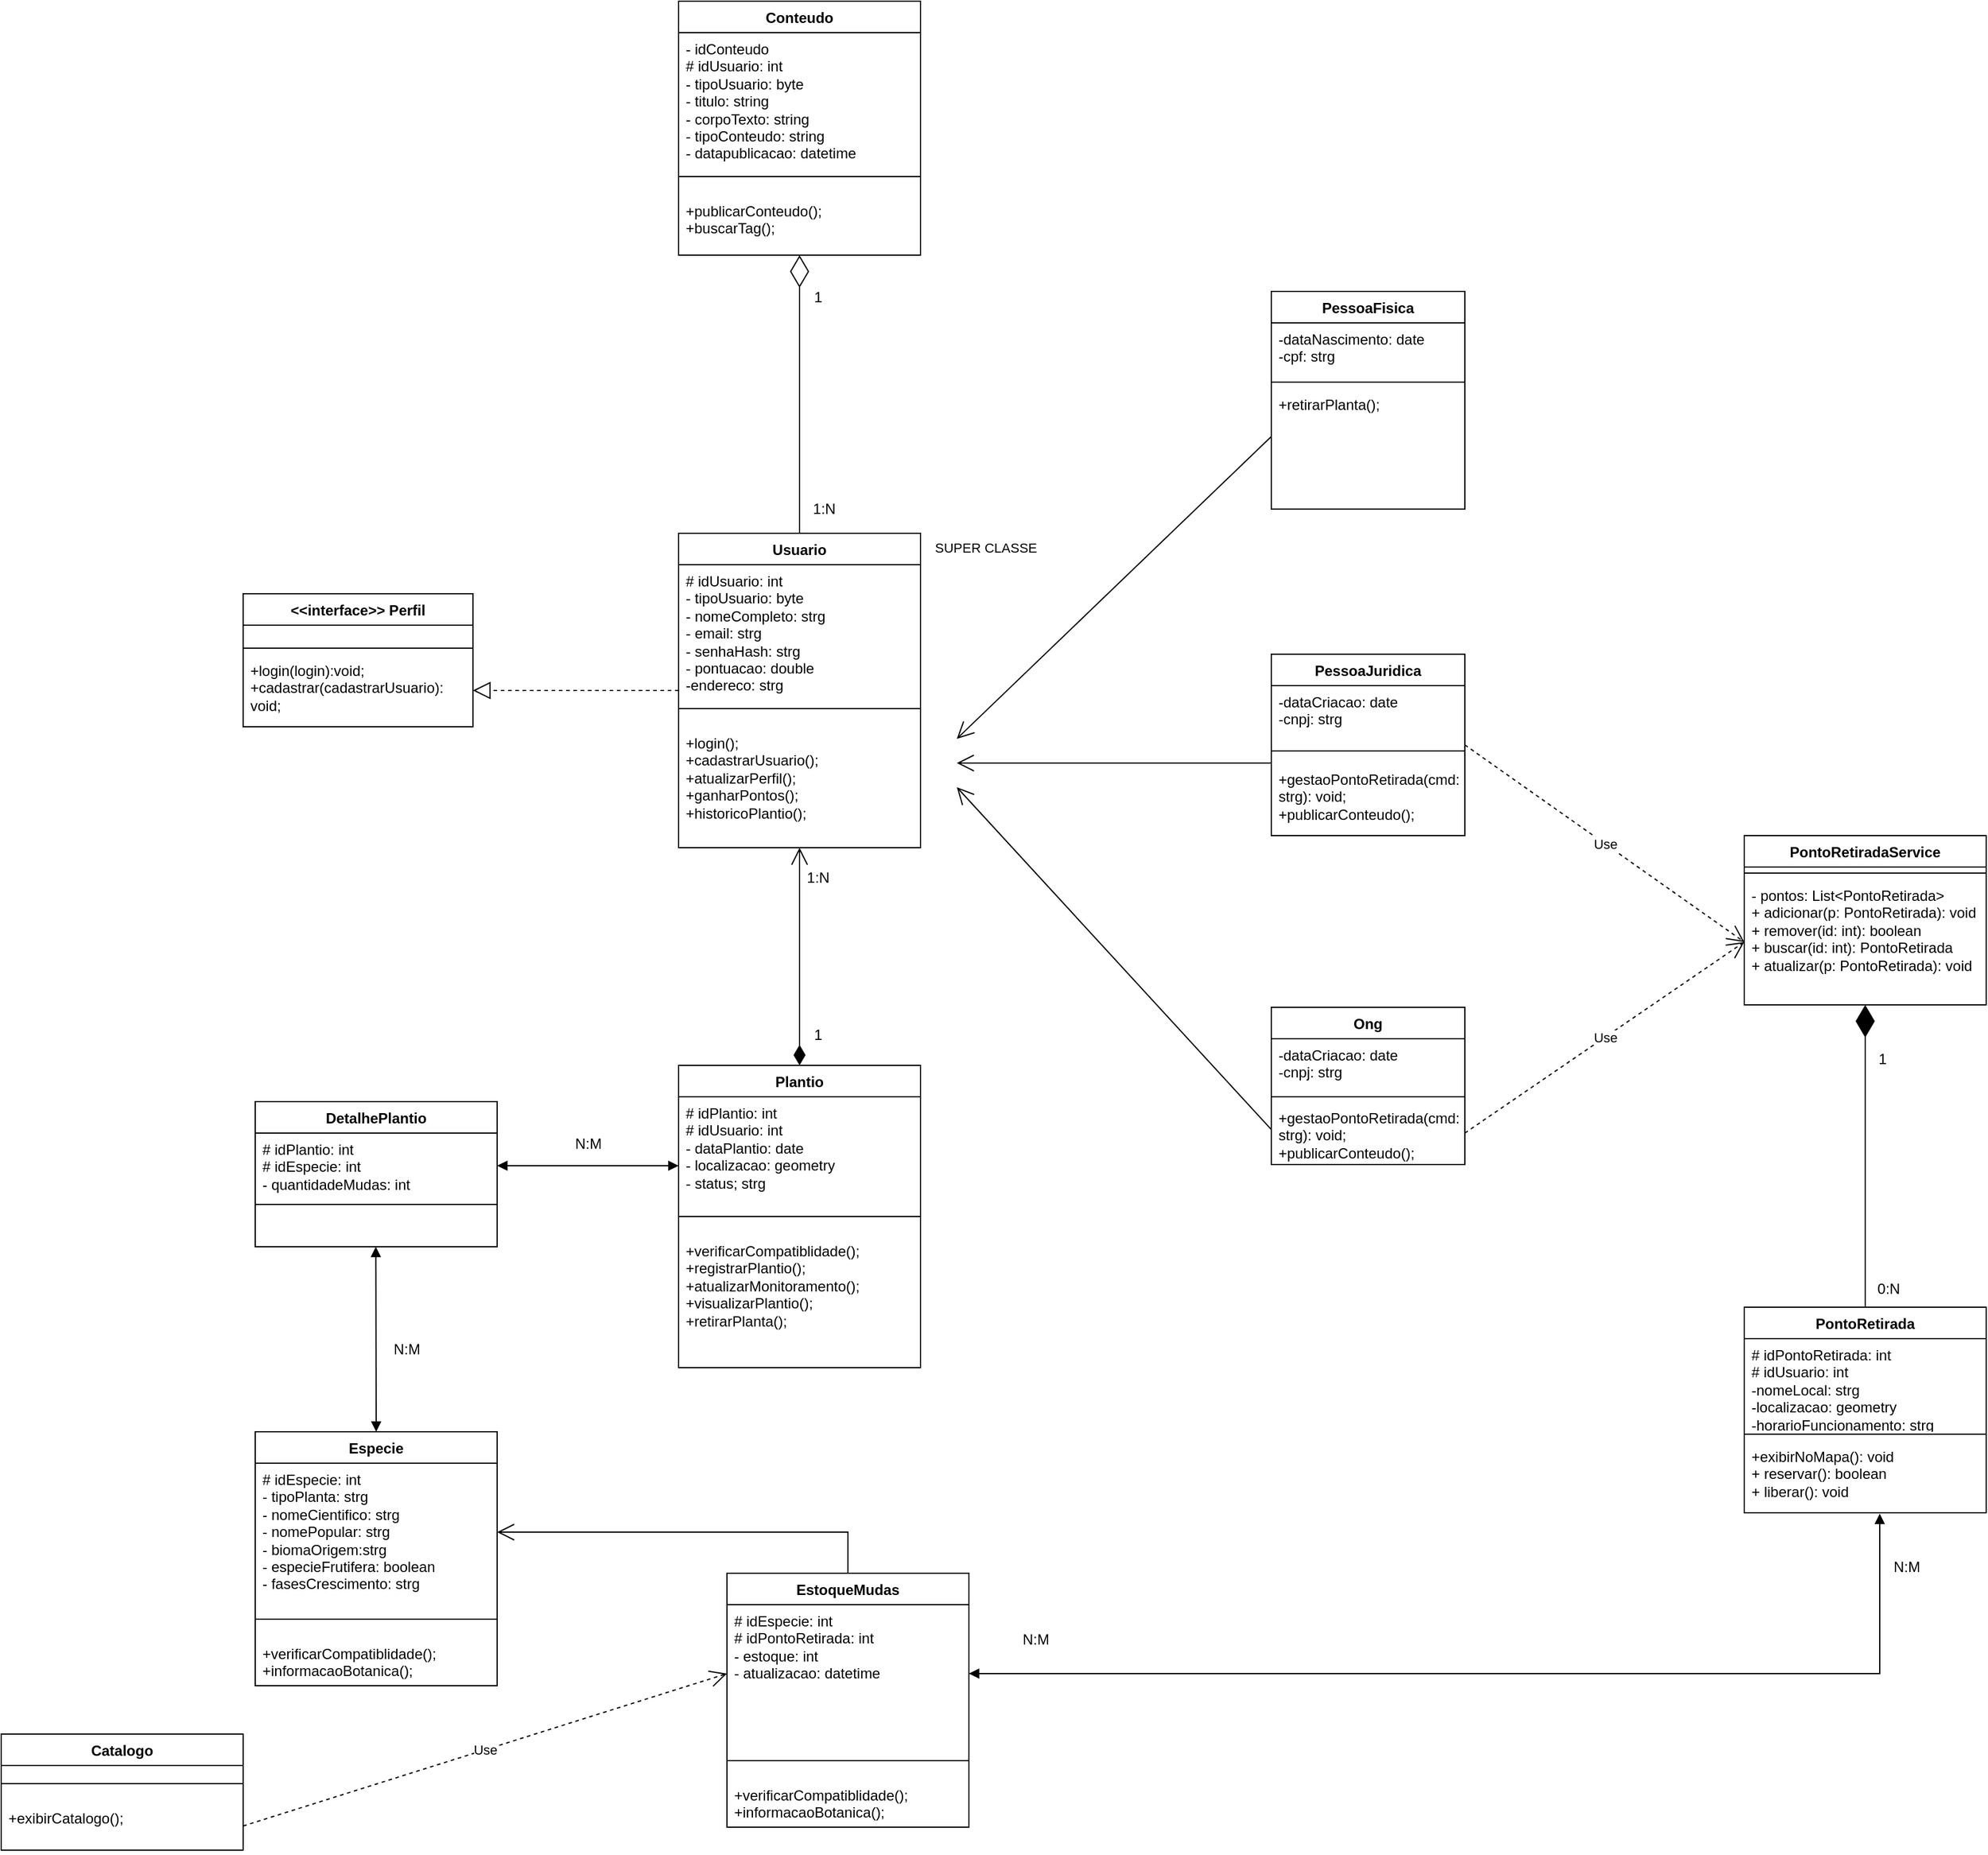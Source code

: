 <mxfile version="28.1.2" pages="2">
  <diagram name="Página-1" id="ztUnENNevrX9pSrohpT3">
    <mxGraphModel dx="4523" dy="3285" grid="1" gridSize="10" guides="1" tooltips="1" connect="1" arrows="1" fold="1" page="1" pageScale="1" pageWidth="827" pageHeight="1169" math="0" shadow="0" adaptiveColors="auto">
      <root>
        <mxCell id="0" />
        <mxCell id="1" parent="0" />
        <mxCell id="NeJj3FIsD3pPFGkIkVii-1" value="Usuario" style="swimlane;fontStyle=1;align=center;verticalAlign=top;childLayout=stackLayout;horizontal=1;startSize=26;horizontalStack=0;resizeParent=1;resizeParentMax=0;resizeLast=0;collapsible=1;marginBottom=0;whiteSpace=wrap;html=1;" vertex="1" parent="1">
          <mxGeometry x="160" y="80" width="200" height="260" as="geometry" />
        </mxCell>
        <mxCell id="NeJj3FIsD3pPFGkIkVii-2" value="# idUsuario: int&lt;div&gt;- tipoUsuario: byte&lt;/div&gt;&lt;div&gt;- nomeCompleto: strg&lt;div&gt;- email: strg&lt;/div&gt;&lt;div&gt;- senhaHash: strg&lt;/div&gt;&lt;div&gt;- pontuacao: double&lt;/div&gt;&lt;div&gt;-endereco: strg&lt;br&gt;&lt;div&gt;&lt;br&gt;&lt;/div&gt;&lt;/div&gt;&lt;/div&gt;" style="text;strokeColor=none;fillColor=none;align=left;verticalAlign=top;spacingLeft=4;spacingRight=4;overflow=hidden;rotatable=0;points=[[0,0.5],[1,0.5]];portConstraint=eastwest;whiteSpace=wrap;html=1;" vertex="1" parent="NeJj3FIsD3pPFGkIkVii-1">
          <mxGeometry y="26" width="200" height="104" as="geometry" />
        </mxCell>
        <mxCell id="NeJj3FIsD3pPFGkIkVii-3" value="" style="line;strokeWidth=1;fillColor=none;align=left;verticalAlign=middle;spacingTop=-1;spacingLeft=3;spacingRight=3;rotatable=0;labelPosition=right;points=[];portConstraint=eastwest;strokeColor=inherit;" vertex="1" parent="NeJj3FIsD3pPFGkIkVii-1">
          <mxGeometry y="130" width="200" height="30" as="geometry" />
        </mxCell>
        <mxCell id="NeJj3FIsD3pPFGkIkVii-4" value="&lt;div&gt;+login();&lt;/div&gt;+cadastrarUsuario();&lt;div&gt;+atualizarPerfil();&lt;/div&gt;&lt;div&gt;+ganharPontos();&lt;/div&gt;&lt;div&gt;+historicoPlantio();&lt;/div&gt;&lt;div&gt;&lt;br&gt;&lt;/div&gt;" style="text;strokeColor=none;fillColor=none;align=left;verticalAlign=top;spacingLeft=4;spacingRight=4;overflow=hidden;rotatable=0;points=[[0,0.5],[1,0.5]];portConstraint=eastwest;whiteSpace=wrap;html=1;" vertex="1" parent="NeJj3FIsD3pPFGkIkVii-1">
          <mxGeometry y="160" width="200" height="100" as="geometry" />
        </mxCell>
        <mxCell id="NeJj3FIsD3pPFGkIkVii-5" value="PessoaFisica" style="swimlane;fontStyle=1;align=center;verticalAlign=top;childLayout=stackLayout;horizontal=1;startSize=26;horizontalStack=0;resizeParent=1;resizeParentMax=0;resizeLast=0;collapsible=1;marginBottom=0;whiteSpace=wrap;html=1;" vertex="1" parent="1">
          <mxGeometry x="650" y="-120" width="160" height="180" as="geometry" />
        </mxCell>
        <mxCell id="NeJj3FIsD3pPFGkIkVii-6" value="-dataNascimento: date&lt;div&gt;-cpf: strg&lt;/div&gt;&lt;div&gt;&lt;br&gt;&lt;/div&gt;" style="text;strokeColor=none;fillColor=none;align=left;verticalAlign=top;spacingLeft=4;spacingRight=4;overflow=hidden;rotatable=0;points=[[0,0.5],[1,0.5]];portConstraint=eastwest;whiteSpace=wrap;html=1;" vertex="1" parent="NeJj3FIsD3pPFGkIkVii-5">
          <mxGeometry y="26" width="160" height="44" as="geometry" />
        </mxCell>
        <mxCell id="NeJj3FIsD3pPFGkIkVii-7" value="" style="line;strokeWidth=1;fillColor=none;align=left;verticalAlign=middle;spacingTop=-1;spacingLeft=3;spacingRight=3;rotatable=0;labelPosition=right;points=[];portConstraint=eastwest;strokeColor=inherit;" vertex="1" parent="NeJj3FIsD3pPFGkIkVii-5">
          <mxGeometry y="70" width="160" height="10" as="geometry" />
        </mxCell>
        <mxCell id="NeJj3FIsD3pPFGkIkVii-87" value="&lt;div&gt;+retirarPlanta();&lt;/div&gt;" style="text;strokeColor=none;fillColor=none;align=left;verticalAlign=top;spacingLeft=4;spacingRight=4;overflow=hidden;rotatable=0;points=[[0,0.5],[1,0.5]];portConstraint=eastwest;whiteSpace=wrap;html=1;" vertex="1" parent="NeJj3FIsD3pPFGkIkVii-5">
          <mxGeometry y="80" width="160" height="100" as="geometry" />
        </mxCell>
        <mxCell id="NeJj3FIsD3pPFGkIkVii-9" value="PessoaJuridica" style="swimlane;fontStyle=1;align=center;verticalAlign=top;childLayout=stackLayout;horizontal=1;startSize=26;horizontalStack=0;resizeParent=1;resizeParentMax=0;resizeLast=0;collapsible=1;marginBottom=0;whiteSpace=wrap;html=1;" vertex="1" parent="1">
          <mxGeometry x="650" y="180" width="160" height="150" as="geometry" />
        </mxCell>
        <mxCell id="NeJj3FIsD3pPFGkIkVii-10" value="-dataCriacao: date&lt;div&gt;-cnpj: strg&lt;/div&gt;&lt;div&gt;&lt;br&gt;&lt;/div&gt;" style="text;strokeColor=none;fillColor=none;align=left;verticalAlign=top;spacingLeft=4;spacingRight=4;overflow=hidden;rotatable=0;points=[[0,0.5],[1,0.5]];portConstraint=eastwest;whiteSpace=wrap;html=1;" vertex="1" parent="NeJj3FIsD3pPFGkIkVii-9">
          <mxGeometry y="26" width="160" height="44" as="geometry" />
        </mxCell>
        <mxCell id="NeJj3FIsD3pPFGkIkVii-11" value="" style="line;strokeWidth=1;fillColor=none;align=left;verticalAlign=middle;spacingTop=-1;spacingLeft=3;spacingRight=3;rotatable=0;labelPosition=right;points=[];portConstraint=eastwest;strokeColor=inherit;" vertex="1" parent="NeJj3FIsD3pPFGkIkVii-9">
          <mxGeometry y="70" width="160" height="20" as="geometry" />
        </mxCell>
        <mxCell id="NeJj3FIsD3pPFGkIkVii-89" value="&lt;div&gt;+gestaoPontoRetirada(cmd: strg): void;&lt;/div&gt;&lt;div&gt;+publicarConteudo();&lt;/div&gt;&lt;div&gt;&lt;br&gt;&lt;/div&gt;" style="text;strokeColor=none;fillColor=none;align=left;verticalAlign=top;spacingLeft=4;spacingRight=4;overflow=hidden;rotatable=0;points=[[0,0.5],[1,0.5]];portConstraint=eastwest;whiteSpace=wrap;html=1;" vertex="1" parent="NeJj3FIsD3pPFGkIkVii-9">
          <mxGeometry y="90" width="160" height="60" as="geometry" />
        </mxCell>
        <mxCell id="NeJj3FIsD3pPFGkIkVii-13" value="Ong" style="swimlane;fontStyle=1;align=center;verticalAlign=top;childLayout=stackLayout;horizontal=1;startSize=26;horizontalStack=0;resizeParent=1;resizeParentMax=0;resizeLast=0;collapsible=1;marginBottom=0;whiteSpace=wrap;html=1;" vertex="1" parent="1">
          <mxGeometry x="650" y="472" width="160" height="130" as="geometry" />
        </mxCell>
        <mxCell id="NeJj3FIsD3pPFGkIkVii-14" value="-dataCriacao: date&lt;div&gt;-cnpj: strg&lt;/div&gt;&lt;div&gt;&lt;br&gt;&lt;/div&gt;" style="text;strokeColor=none;fillColor=none;align=left;verticalAlign=top;spacingLeft=4;spacingRight=4;overflow=hidden;rotatable=0;points=[[0,0.5],[1,0.5]];portConstraint=eastwest;whiteSpace=wrap;html=1;" vertex="1" parent="NeJj3FIsD3pPFGkIkVii-13">
          <mxGeometry y="26" width="160" height="44" as="geometry" />
        </mxCell>
        <mxCell id="NeJj3FIsD3pPFGkIkVii-15" value="" style="line;strokeWidth=1;fillColor=none;align=left;verticalAlign=middle;spacingTop=-1;spacingLeft=3;spacingRight=3;rotatable=0;labelPosition=right;points=[];portConstraint=eastwest;strokeColor=inherit;" vertex="1" parent="NeJj3FIsD3pPFGkIkVii-13">
          <mxGeometry y="70" width="160" height="8" as="geometry" />
        </mxCell>
        <mxCell id="Zc8QyrdB5PibOtYCHmZc-5" value="+gestaoPontoRetirada(cmd: strg): void;&lt;div&gt;+publicarConteudo();&lt;/div&gt;" style="text;strokeColor=none;fillColor=none;align=left;verticalAlign=top;spacingLeft=4;spacingRight=4;overflow=hidden;rotatable=0;points=[[0,0.5],[1,0.5]];portConstraint=eastwest;whiteSpace=wrap;html=1;" vertex="1" parent="NeJj3FIsD3pPFGkIkVii-13">
          <mxGeometry y="78" width="160" height="52" as="geometry" />
        </mxCell>
        <mxCell id="NeJj3FIsD3pPFGkIkVii-31" value="SUPER CLASSE" style="edgeLabel;resizable=0;html=1;align=left;verticalAlign=bottom;rotation=0;" connectable="0" vertex="1" parent="1">
          <mxGeometry x="370" y="100" as="geometry" />
        </mxCell>
        <mxCell id="NeJj3FIsD3pPFGkIkVii-36" value="Especie" style="swimlane;fontStyle=1;align=center;verticalAlign=top;childLayout=stackLayout;horizontal=1;startSize=26;horizontalStack=0;resizeParent=1;resizeParentMax=0;resizeLast=0;collapsible=1;marginBottom=0;whiteSpace=wrap;html=1;" vertex="1" parent="1">
          <mxGeometry x="-190" y="823" width="200" height="210" as="geometry" />
        </mxCell>
        <mxCell id="NeJj3FIsD3pPFGkIkVii-37" value="&lt;div&gt;&lt;div&gt;&lt;div&gt;# idEspecie: int&lt;/div&gt;&lt;/div&gt;&lt;/div&gt;&lt;div&gt;- tipoPlanta: strg&lt;/div&gt;&lt;div&gt;- nomeCientifico: strg&lt;/div&gt;&lt;div&gt;- nomePopular: strg&lt;/div&gt;&lt;div&gt;- biomaOrigem:strg&lt;/div&gt;&lt;div&gt;- especieFrutifera: boolean&lt;/div&gt;&lt;div&gt;- fasesCrescimento: strg&lt;/div&gt;&lt;div&gt;&lt;br&gt;&lt;/div&gt;&lt;div&gt;&lt;br&gt;&lt;/div&gt;" style="text;strokeColor=none;fillColor=none;align=left;verticalAlign=top;spacingLeft=4;spacingRight=4;overflow=hidden;rotatable=0;points=[[0,0.5],[1,0.5]];portConstraint=eastwest;whiteSpace=wrap;html=1;" vertex="1" parent="NeJj3FIsD3pPFGkIkVii-36">
          <mxGeometry y="26" width="200" height="114" as="geometry" />
        </mxCell>
        <mxCell id="NeJj3FIsD3pPFGkIkVii-38" value="" style="line;strokeWidth=1;fillColor=none;align=left;verticalAlign=middle;spacingTop=-1;spacingLeft=3;spacingRight=3;rotatable=0;labelPosition=right;points=[];portConstraint=eastwest;strokeColor=inherit;" vertex="1" parent="NeJj3FIsD3pPFGkIkVii-36">
          <mxGeometry y="140" width="200" height="30" as="geometry" />
        </mxCell>
        <mxCell id="NeJj3FIsD3pPFGkIkVii-39" value="+verificarCompatiblidade();&lt;div&gt;+informacaoBotanica();&lt;/div&gt;" style="text;strokeColor=none;fillColor=none;align=left;verticalAlign=top;spacingLeft=4;spacingRight=4;overflow=hidden;rotatable=0;points=[[0,0.5],[1,0.5]];portConstraint=eastwest;whiteSpace=wrap;html=1;" vertex="1" parent="NeJj3FIsD3pPFGkIkVii-36">
          <mxGeometry y="170" width="200" height="40" as="geometry" />
        </mxCell>
        <mxCell id="NeJj3FIsD3pPFGkIkVii-41" value="Plantio" style="swimlane;fontStyle=1;align=center;verticalAlign=top;childLayout=stackLayout;horizontal=1;startSize=26;horizontalStack=0;resizeParent=1;resizeParentMax=0;resizeLast=0;collapsible=1;marginBottom=0;whiteSpace=wrap;html=1;" vertex="1" parent="1">
          <mxGeometry x="160" y="520" width="200" height="250" as="geometry" />
        </mxCell>
        <mxCell id="NeJj3FIsD3pPFGkIkVii-42" value="&lt;div&gt;&lt;div&gt;# idPlantio: int&lt;/div&gt;&lt;div&gt;# idUsuario: int&lt;/div&gt;&lt;div&gt;- dataPlantio: date&lt;/div&gt;&lt;div&gt;- localizacao: geometry&lt;/div&gt;&lt;div&gt;- status; strg&lt;/div&gt;&lt;/div&gt;&lt;div&gt;&lt;br&gt;&lt;/div&gt;&lt;div&gt;&lt;br&gt;&lt;/div&gt;&lt;div&gt;&lt;br&gt;&lt;/div&gt;" style="text;strokeColor=none;fillColor=none;align=left;verticalAlign=top;spacingLeft=4;spacingRight=4;overflow=hidden;rotatable=0;points=[[0,0.5],[1,0.5]];portConstraint=eastwest;whiteSpace=wrap;html=1;" vertex="1" parent="NeJj3FIsD3pPFGkIkVii-41">
          <mxGeometry y="26" width="200" height="84" as="geometry" />
        </mxCell>
        <mxCell id="NeJj3FIsD3pPFGkIkVii-43" value="" style="line;strokeWidth=1;fillColor=none;align=left;verticalAlign=middle;spacingTop=-1;spacingLeft=3;spacingRight=3;rotatable=0;labelPosition=right;points=[];portConstraint=eastwest;strokeColor=inherit;" vertex="1" parent="NeJj3FIsD3pPFGkIkVii-41">
          <mxGeometry y="110" width="200" height="30" as="geometry" />
        </mxCell>
        <mxCell id="NeJj3FIsD3pPFGkIkVii-44" value="+verificarCompatiblidade();&lt;div&gt;+registrarPlantio();&lt;/div&gt;&lt;div&gt;+atualizarMonitoramento();&lt;/div&gt;&lt;div&gt;+visualizarPlantio();&lt;/div&gt;&lt;div&gt;+retirarPlanta();&lt;/div&gt;&lt;div&gt;&lt;br&gt;&lt;/div&gt;" style="text;strokeColor=none;fillColor=none;align=left;verticalAlign=top;spacingLeft=4;spacingRight=4;overflow=hidden;rotatable=0;points=[[0,0.5],[1,0.5]];portConstraint=eastwest;whiteSpace=wrap;html=1;" vertex="1" parent="NeJj3FIsD3pPFGkIkVii-41">
          <mxGeometry y="140" width="200" height="110" as="geometry" />
        </mxCell>
        <mxCell id="NeJj3FIsD3pPFGkIkVii-58" value="" style="endArrow=open;html=1;endSize=12;startArrow=diamondThin;startSize=14;startFill=1;edgeStyle=orthogonalEdgeStyle;align=left;verticalAlign=bottom;rounded=0;exitX=0.5;exitY=0;exitDx=0;exitDy=0;entryX=0.5;entryY=1;entryDx=0;entryDy=0;entryPerimeter=0;" edge="1" parent="1" source="NeJj3FIsD3pPFGkIkVii-41" target="NeJj3FIsD3pPFGkIkVii-4">
          <mxGeometry x="-1" y="3" relative="1" as="geometry">
            <mxPoint x="250" y="440" as="sourcePoint" />
            <mxPoint x="410" y="440" as="targetPoint" />
          </mxGeometry>
        </mxCell>
        <mxCell id="NeJj3FIsD3pPFGkIkVii-59" value="1" style="text;html=1;align=center;verticalAlign=middle;resizable=0;points=[];autosize=1;strokeColor=none;fillColor=none;" vertex="1" parent="1">
          <mxGeometry x="260" y="480" width="30" height="30" as="geometry" />
        </mxCell>
        <mxCell id="NeJj3FIsD3pPFGkIkVii-60" value="1:N" style="text;html=1;align=center;verticalAlign=middle;resizable=0;points=[];autosize=1;strokeColor=none;fillColor=none;" vertex="1" parent="1">
          <mxGeometry x="255" y="350" width="40" height="30" as="geometry" />
        </mxCell>
        <mxCell id="NeJj3FIsD3pPFGkIkVii-61" value="DetalhePlantio" style="swimlane;fontStyle=1;align=center;verticalAlign=top;childLayout=stackLayout;horizontal=1;startSize=26;horizontalStack=0;resizeParent=1;resizeParentMax=0;resizeLast=0;collapsible=1;marginBottom=0;whiteSpace=wrap;html=1;" vertex="1" parent="1">
          <mxGeometry x="-190" y="550" width="200" height="120" as="geometry" />
        </mxCell>
        <mxCell id="NeJj3FIsD3pPFGkIkVii-62" value="&lt;div&gt;&lt;span style=&quot;background-color: transparent; color: light-dark(rgb(0, 0, 0), rgb(255, 255, 255));&quot;&gt;# idPlantio: int&lt;/span&gt;&lt;/div&gt;&lt;div&gt;&lt;div&gt;# idEspecie: int&lt;/div&gt;&lt;/div&gt;&lt;div&gt;- quantidadeMudas: int&lt;/div&gt;" style="text;strokeColor=none;fillColor=none;align=left;verticalAlign=top;spacingLeft=4;spacingRight=4;overflow=hidden;rotatable=0;points=[[0,0.5],[1,0.5]];portConstraint=eastwest;whiteSpace=wrap;html=1;" vertex="1" parent="NeJj3FIsD3pPFGkIkVii-61">
          <mxGeometry y="26" width="200" height="54" as="geometry" />
        </mxCell>
        <mxCell id="NeJj3FIsD3pPFGkIkVii-63" value="" style="line;strokeWidth=1;fillColor=none;align=left;verticalAlign=middle;spacingTop=-1;spacingLeft=3;spacingRight=3;rotatable=0;labelPosition=right;points=[];portConstraint=eastwest;strokeColor=inherit;" vertex="1" parent="NeJj3FIsD3pPFGkIkVii-61">
          <mxGeometry y="80" width="200" height="10" as="geometry" />
        </mxCell>
        <mxCell id="NeJj3FIsD3pPFGkIkVii-64" value="&lt;div&gt;&lt;br&gt;&lt;/div&gt;&lt;div&gt;&lt;br&gt;&lt;/div&gt;" style="text;strokeColor=none;fillColor=none;align=left;verticalAlign=top;spacingLeft=4;spacingRight=4;overflow=hidden;rotatable=0;points=[[0,0.5],[1,0.5]];portConstraint=eastwest;whiteSpace=wrap;html=1;" vertex="1" parent="NeJj3FIsD3pPFGkIkVii-61">
          <mxGeometry y="90" width="200" height="30" as="geometry" />
        </mxCell>
        <mxCell id="NeJj3FIsD3pPFGkIkVii-65" value="" style="endArrow=block;startArrow=block;endFill=1;startFill=1;html=1;rounded=0;exitX=1;exitY=0.5;exitDx=0;exitDy=0;entryX=0;entryY=0.5;entryDx=0;entryDy=0;" edge="1" parent="1" source="NeJj3FIsD3pPFGkIkVii-62">
          <mxGeometry width="160" relative="1" as="geometry">
            <mxPoint x="-70" y="640" as="sourcePoint" />
            <mxPoint x="160" y="603" as="targetPoint" />
          </mxGeometry>
        </mxCell>
        <mxCell id="NeJj3FIsD3pPFGkIkVii-66" value="N:M" style="text;html=1;align=center;verticalAlign=middle;resizable=0;points=[];autosize=1;strokeColor=none;fillColor=none;" vertex="1" parent="1">
          <mxGeometry x="60" y="570" width="50" height="30" as="geometry" />
        </mxCell>
        <mxCell id="NeJj3FIsD3pPFGkIkVii-67" value="" style="endArrow=block;startArrow=block;endFill=1;startFill=1;html=1;rounded=0;exitX=0.5;exitY=0;exitDx=0;exitDy=0;" edge="1" parent="1" source="NeJj3FIsD3pPFGkIkVii-36">
          <mxGeometry width="160" relative="1" as="geometry">
            <mxPoint x="-90.3" y="790" as="sourcePoint" />
            <mxPoint x="-90.3" y="670" as="targetPoint" />
          </mxGeometry>
        </mxCell>
        <mxCell id="NeJj3FIsD3pPFGkIkVii-68" value="N:M" style="text;html=1;align=center;verticalAlign=middle;resizable=0;points=[];autosize=1;strokeColor=none;fillColor=none;" vertex="1" parent="1">
          <mxGeometry x="-90" y="740" width="50" height="30" as="geometry" />
        </mxCell>
        <mxCell id="NeJj3FIsD3pPFGkIkVii-69" value="Conteudo" style="swimlane;fontStyle=1;align=center;verticalAlign=top;childLayout=stackLayout;horizontal=1;startSize=26;horizontalStack=0;resizeParent=1;resizeParentMax=0;resizeLast=0;collapsible=1;marginBottom=0;whiteSpace=wrap;html=1;" vertex="1" parent="1">
          <mxGeometry x="160" y="-360" width="200" height="210" as="geometry" />
        </mxCell>
        <mxCell id="NeJj3FIsD3pPFGkIkVii-70" value="&lt;div&gt;- idConteudo&lt;/div&gt;# idUsuario: int&lt;div&gt;- tipoUsuario: byte&lt;/div&gt;&lt;div&gt;&lt;div&gt;&lt;div&gt;- titulo: string&lt;/div&gt;&lt;/div&gt;&lt;/div&gt;&lt;div&gt;- corpoTexto: string&lt;/div&gt;&lt;div&gt;- tipoConteudo: string&lt;/div&gt;&lt;div&gt;- datapublicacao: datetime&lt;/div&gt;" style="text;strokeColor=none;fillColor=none;align=left;verticalAlign=top;spacingLeft=4;spacingRight=4;overflow=hidden;rotatable=0;points=[[0,0.5],[1,0.5]];portConstraint=eastwest;whiteSpace=wrap;html=1;" vertex="1" parent="NeJj3FIsD3pPFGkIkVii-69">
          <mxGeometry y="26" width="200" height="104" as="geometry" />
        </mxCell>
        <mxCell id="NeJj3FIsD3pPFGkIkVii-71" value="" style="line;strokeWidth=1;fillColor=none;align=left;verticalAlign=middle;spacingTop=-1;spacingLeft=3;spacingRight=3;rotatable=0;labelPosition=right;points=[];portConstraint=eastwest;strokeColor=inherit;" vertex="1" parent="NeJj3FIsD3pPFGkIkVii-69">
          <mxGeometry y="130" width="200" height="30" as="geometry" />
        </mxCell>
        <mxCell id="NeJj3FIsD3pPFGkIkVii-72" value="+publicarConteudo();&lt;div&gt;+buscarTag();&lt;/div&gt;&lt;div&gt;&lt;br&gt;&lt;/div&gt;" style="text;strokeColor=none;fillColor=none;align=left;verticalAlign=top;spacingLeft=4;spacingRight=4;overflow=hidden;rotatable=0;points=[[0,0.5],[1,0.5]];portConstraint=eastwest;whiteSpace=wrap;html=1;" vertex="1" parent="NeJj3FIsD3pPFGkIkVii-69">
          <mxGeometry y="160" width="200" height="50" as="geometry" />
        </mxCell>
        <mxCell id="NeJj3FIsD3pPFGkIkVii-73" value="PontoRetiradaService" style="swimlane;fontStyle=1;align=center;verticalAlign=top;childLayout=stackLayout;horizontal=1;startSize=26;horizontalStack=0;resizeParent=1;resizeParentMax=0;resizeLast=0;collapsible=1;marginBottom=0;whiteSpace=wrap;html=1;" vertex="1" parent="1">
          <mxGeometry x="1041" y="330" width="200" height="140" as="geometry" />
        </mxCell>
        <mxCell id="NeJj3FIsD3pPFGkIkVii-75" value="" style="line;strokeWidth=1;fillColor=none;align=left;verticalAlign=middle;spacingTop=-1;spacingLeft=3;spacingRight=3;rotatable=0;labelPosition=right;points=[];portConstraint=eastwest;strokeColor=inherit;" vertex="1" parent="NeJj3FIsD3pPFGkIkVii-73">
          <mxGeometry y="26" width="200" height="10" as="geometry" />
        </mxCell>
        <mxCell id="NeJj3FIsD3pPFGkIkVii-76" value="&lt;div class=&quot;cm-line&quot;&gt;- pontos: List&amp;lt;PontoRetirada&amp;gt;&lt;/div&gt;&lt;div class=&quot;cm-line&quot;&gt;+ adicionar(p: PontoRetirada): void&lt;/div&gt;&lt;div class=&quot;cm-line&quot;&gt;+ remover(id: int): boolean&lt;/div&gt;&lt;div class=&quot;cm-line&quot;&gt;+ buscar(id: int): PontoRetirada&lt;/div&gt;&lt;div class=&quot;cm-line&quot;&gt;+ atualizar(p: PontoRetirada): void&lt;/div&gt;" style="text;strokeColor=none;fillColor=none;align=left;verticalAlign=top;spacingLeft=4;spacingRight=4;overflow=hidden;rotatable=0;points=[[0,0.5],[1,0.5]];portConstraint=eastwest;whiteSpace=wrap;html=1;" vertex="1" parent="NeJj3FIsD3pPFGkIkVii-73">
          <mxGeometry y="36" width="200" height="104" as="geometry" />
        </mxCell>
        <mxCell id="NeJj3FIsD3pPFGkIkVii-77" value="Catalogo" style="swimlane;fontStyle=1;align=center;verticalAlign=top;childLayout=stackLayout;horizontal=1;startSize=26;horizontalStack=0;resizeParent=1;resizeParentMax=0;resizeLast=0;collapsible=1;marginBottom=0;whiteSpace=wrap;html=1;" vertex="1" parent="1">
          <mxGeometry x="-400" y="1073" width="200" height="96" as="geometry" />
        </mxCell>
        <mxCell id="NeJj3FIsD3pPFGkIkVii-79" value="" style="line;strokeWidth=1;fillColor=none;align=left;verticalAlign=middle;spacingTop=-1;spacingLeft=3;spacingRight=3;rotatable=0;labelPosition=right;points=[];portConstraint=eastwest;strokeColor=inherit;" vertex="1" parent="NeJj3FIsD3pPFGkIkVii-77">
          <mxGeometry y="26" width="200" height="30" as="geometry" />
        </mxCell>
        <mxCell id="NeJj3FIsD3pPFGkIkVii-80" value="+exibirCatalogo();" style="text;strokeColor=none;fillColor=none;align=left;verticalAlign=top;spacingLeft=4;spacingRight=4;overflow=hidden;rotatable=0;points=[[0,0.5],[1,0.5]];portConstraint=eastwest;whiteSpace=wrap;html=1;" vertex="1" parent="NeJj3FIsD3pPFGkIkVii-77">
          <mxGeometry y="56" width="200" height="40" as="geometry" />
        </mxCell>
        <mxCell id="Zc8QyrdB5PibOtYCHmZc-1" value="&amp;lt;&amp;lt;interface&amp;gt;&amp;gt; Perfil" style="swimlane;fontStyle=1;align=center;verticalAlign=top;childLayout=stackLayout;horizontal=1;startSize=26;horizontalStack=0;resizeParent=1;resizeParentMax=0;resizeLast=0;collapsible=1;marginBottom=0;whiteSpace=wrap;html=1;" vertex="1" parent="1">
          <mxGeometry x="-200" y="130" width="190" height="110" as="geometry" />
        </mxCell>
        <mxCell id="Zc8QyrdB5PibOtYCHmZc-2" value="&lt;div&gt;&lt;br&gt;&lt;/div&gt;" style="text;strokeColor=none;fillColor=none;align=left;verticalAlign=top;spacingLeft=4;spacingRight=4;overflow=hidden;rotatable=0;points=[[0,0.5],[1,0.5]];portConstraint=eastwest;whiteSpace=wrap;html=1;" vertex="1" parent="Zc8QyrdB5PibOtYCHmZc-1">
          <mxGeometry y="26" width="190" height="14" as="geometry" />
        </mxCell>
        <mxCell id="Zc8QyrdB5PibOtYCHmZc-3" value="" style="line;strokeWidth=1;fillColor=none;align=left;verticalAlign=middle;spacingTop=-1;spacingLeft=3;spacingRight=3;rotatable=0;labelPosition=right;points=[];portConstraint=eastwest;strokeColor=inherit;" vertex="1" parent="Zc8QyrdB5PibOtYCHmZc-1">
          <mxGeometry y="40" width="190" height="10" as="geometry" />
        </mxCell>
        <mxCell id="Zc8QyrdB5PibOtYCHmZc-4" value="+login(login):void;&lt;div&gt;+cadastrar(cadastrarUsuario): void;&lt;/div&gt;" style="text;strokeColor=none;fillColor=none;align=left;verticalAlign=top;spacingLeft=4;spacingRight=4;overflow=hidden;rotatable=0;points=[[0,0.5],[1,0.5]];portConstraint=eastwest;whiteSpace=wrap;html=1;" vertex="1" parent="Zc8QyrdB5PibOtYCHmZc-1">
          <mxGeometry y="50" width="190" height="60" as="geometry" />
        </mxCell>
        <mxCell id="Zc8QyrdB5PibOtYCHmZc-6" value="PontoRetirada" style="swimlane;fontStyle=1;align=center;verticalAlign=top;childLayout=stackLayout;horizontal=1;startSize=26;horizontalStack=0;resizeParent=1;resizeParentMax=0;resizeLast=0;collapsible=1;marginBottom=0;whiteSpace=wrap;html=1;" vertex="1" parent="1">
          <mxGeometry x="1041" y="720" width="200" height="170" as="geometry" />
        </mxCell>
        <mxCell id="Zc8QyrdB5PibOtYCHmZc-7" value="&lt;div&gt;# idPontoRetirada: int&lt;/div&gt;# idUsuario: int&lt;div&gt;-nomeLocal: strg&lt;/div&gt;&lt;div&gt;-localizacao: geometry&lt;/div&gt;&lt;div&gt;-horarioFuncionamento: strg&lt;/div&gt;&lt;div&gt;&lt;br&gt;&lt;/div&gt;&lt;div&gt;&lt;div&gt;&lt;div&gt;&lt;br&gt;&lt;/div&gt;&lt;/div&gt;&lt;/div&gt;&lt;div&gt;&lt;div class=&quot;cm-line&quot;&gt;+ reservar(): boolean&lt;/div&gt;&lt;div class=&quot;cm-line&quot;&gt;+ liberar(): void&lt;/div&gt;&lt;/div&gt;" style="text;strokeColor=none;fillColor=none;align=left;verticalAlign=top;spacingLeft=4;spacingRight=4;overflow=hidden;rotatable=0;points=[[0,0.5],[1,0.5]];portConstraint=eastwest;whiteSpace=wrap;html=1;" vertex="1" parent="Zc8QyrdB5PibOtYCHmZc-6">
          <mxGeometry y="26" width="200" height="74" as="geometry" />
        </mxCell>
        <mxCell id="Zc8QyrdB5PibOtYCHmZc-8" value="" style="line;strokeWidth=1;fillColor=none;align=left;verticalAlign=middle;spacingTop=-1;spacingLeft=3;spacingRight=3;rotatable=0;labelPosition=right;points=[];portConstraint=eastwest;strokeColor=inherit;" vertex="1" parent="Zc8QyrdB5PibOtYCHmZc-6">
          <mxGeometry y="100" width="200" height="10" as="geometry" />
        </mxCell>
        <mxCell id="Zc8QyrdB5PibOtYCHmZc-9" value="&lt;div&gt;+exibirNoMapa(): void&lt;/div&gt;&lt;div&gt;&lt;div class=&quot;cm-line&quot;&gt;+ reservar(): boolean&lt;/div&gt;&lt;div class=&quot;cm-line&quot;&gt;+ liberar(): void&lt;/div&gt;&lt;/div&gt;" style="text;strokeColor=none;fillColor=none;align=left;verticalAlign=top;spacingLeft=4;spacingRight=4;overflow=hidden;rotatable=0;points=[[0,0.5],[1,0.5]];portConstraint=eastwest;whiteSpace=wrap;html=1;" vertex="1" parent="Zc8QyrdB5PibOtYCHmZc-6">
          <mxGeometry y="110" width="200" height="60" as="geometry" />
        </mxCell>
        <mxCell id="Zc8QyrdB5PibOtYCHmZc-10" value="Use" style="endArrow=open;endSize=12;dashed=1;html=1;rounded=0;exitX=1;exitY=0.5;exitDx=0;exitDy=0;entryX=0;entryY=0.5;entryDx=0;entryDy=0;" edge="1" parent="1" source="NeJj3FIsD3pPFGkIkVii-9" target="NeJj3FIsD3pPFGkIkVii-76">
          <mxGeometry width="160" relative="1" as="geometry">
            <mxPoint x="840" y="280" as="sourcePoint" />
            <mxPoint x="1000" y="280" as="targetPoint" />
          </mxGeometry>
        </mxCell>
        <mxCell id="Zc8QyrdB5PibOtYCHmZc-11" value="Use" style="endArrow=open;endSize=12;dashed=1;html=1;rounded=0;exitX=1;exitY=0.5;exitDx=0;exitDy=0;entryX=0;entryY=0.5;entryDx=0;entryDy=0;" edge="1" parent="1" source="Zc8QyrdB5PibOtYCHmZc-5" target="NeJj3FIsD3pPFGkIkVii-76">
          <mxGeometry width="160" relative="1" as="geometry">
            <mxPoint x="970" y="590" as="sourcePoint" />
            <mxPoint x="1201" y="738" as="targetPoint" />
          </mxGeometry>
        </mxCell>
        <mxCell id="Zc8QyrdB5PibOtYCHmZc-13" value="" style="endArrow=diamondThin;endFill=1;endSize=24;html=1;rounded=0;exitX=0.5;exitY=0;exitDx=0;exitDy=0;" edge="1" parent="1" source="Zc8QyrdB5PibOtYCHmZc-6" target="NeJj3FIsD3pPFGkIkVii-76">
          <mxGeometry width="160" relative="1" as="geometry">
            <mxPoint x="1130" y="682.62" as="sourcePoint" />
            <mxPoint x="1145.6" y="471.996" as="targetPoint" />
          </mxGeometry>
        </mxCell>
        <mxCell id="Zc8QyrdB5PibOtYCHmZc-14" value="1" style="text;html=1;align=center;verticalAlign=middle;resizable=0;points=[];autosize=1;strokeColor=none;fillColor=none;" vertex="1" parent="1">
          <mxGeometry x="1140" y="500" width="30" height="30" as="geometry" />
        </mxCell>
        <mxCell id="Zc8QyrdB5PibOtYCHmZc-15" value="0:N" style="text;html=1;align=center;verticalAlign=middle;resizable=0;points=[];autosize=1;strokeColor=none;fillColor=none;" vertex="1" parent="1">
          <mxGeometry x="1140" y="690" width="40" height="30" as="geometry" />
        </mxCell>
        <mxCell id="Zc8QyrdB5PibOtYCHmZc-16" value="" style="endArrow=open;endFill=1;endSize=12;html=1;rounded=0;" edge="1" parent="1">
          <mxGeometry width="160" relative="1" as="geometry">
            <mxPoint x="650" y="270" as="sourcePoint" />
            <mxPoint x="390" y="270" as="targetPoint" />
          </mxGeometry>
        </mxCell>
        <mxCell id="Zc8QyrdB5PibOtYCHmZc-17" value="" style="endArrow=open;endFill=1;endSize=12;html=1;rounded=0;exitX=0;exitY=0.4;exitDx=0;exitDy=0;exitPerimeter=0;" edge="1" parent="1" source="NeJj3FIsD3pPFGkIkVii-87">
          <mxGeometry width="160" relative="1" as="geometry">
            <mxPoint x="600" y="-30.53" as="sourcePoint" />
            <mxPoint x="390" y="250" as="targetPoint" />
          </mxGeometry>
        </mxCell>
        <mxCell id="Zc8QyrdB5PibOtYCHmZc-18" value="" style="endArrow=open;endFill=1;endSize=12;html=1;rounded=0;exitX=0;exitY=0.444;exitDx=0;exitDy=0;exitPerimeter=0;" edge="1" parent="1" source="Zc8QyrdB5PibOtYCHmZc-5">
          <mxGeometry width="160" relative="1" as="geometry">
            <mxPoint x="620" y="410" as="sourcePoint" />
            <mxPoint x="390" y="290" as="targetPoint" />
          </mxGeometry>
        </mxCell>
        <mxCell id="Zc8QyrdB5PibOtYCHmZc-19" value="EstoqueMudas" style="swimlane;fontStyle=1;align=center;verticalAlign=top;childLayout=stackLayout;horizontal=1;startSize=26;horizontalStack=0;resizeParent=1;resizeParentMax=0;resizeLast=0;collapsible=1;marginBottom=0;whiteSpace=wrap;html=1;" vertex="1" parent="1">
          <mxGeometry x="200" y="940" width="200" height="210" as="geometry" />
        </mxCell>
        <mxCell id="Zc8QyrdB5PibOtYCHmZc-20" value="&lt;div&gt;&lt;div&gt;&lt;div&gt;# idEspecie: int&lt;/div&gt;&lt;/div&gt;&lt;/div&gt;&lt;div&gt;# idPontoRetirada: int&lt;/div&gt;&lt;div&gt;- estoque: int&lt;/div&gt;&lt;div&gt;- atualizacao: datetime&lt;/div&gt;" style="text;strokeColor=none;fillColor=none;align=left;verticalAlign=top;spacingLeft=4;spacingRight=4;overflow=hidden;rotatable=0;points=[[0,0.5],[1,0.5]];portConstraint=eastwest;whiteSpace=wrap;html=1;" vertex="1" parent="Zc8QyrdB5PibOtYCHmZc-19">
          <mxGeometry y="26" width="200" height="114" as="geometry" />
        </mxCell>
        <mxCell id="Zc8QyrdB5PibOtYCHmZc-21" value="" style="line;strokeWidth=1;fillColor=none;align=left;verticalAlign=middle;spacingTop=-1;spacingLeft=3;spacingRight=3;rotatable=0;labelPosition=right;points=[];portConstraint=eastwest;strokeColor=inherit;" vertex="1" parent="Zc8QyrdB5PibOtYCHmZc-19">
          <mxGeometry y="140" width="200" height="30" as="geometry" />
        </mxCell>
        <mxCell id="Zc8QyrdB5PibOtYCHmZc-22" value="+verificarCompatiblidade();&lt;div&gt;+informacaoBotanica();&lt;/div&gt;" style="text;strokeColor=none;fillColor=none;align=left;verticalAlign=top;spacingLeft=4;spacingRight=4;overflow=hidden;rotatable=0;points=[[0,0.5],[1,0.5]];portConstraint=eastwest;whiteSpace=wrap;html=1;" vertex="1" parent="Zc8QyrdB5PibOtYCHmZc-19">
          <mxGeometry y="170" width="200" height="40" as="geometry" />
        </mxCell>
        <mxCell id="Zc8QyrdB5PibOtYCHmZc-24" value="Use" style="endArrow=open;endSize=12;dashed=1;html=1;rounded=0;exitX=1;exitY=0.5;exitDx=0;exitDy=0;entryX=0;entryY=0.5;entryDx=0;entryDy=0;" edge="1" parent="1" source="NeJj3FIsD3pPFGkIkVii-80" target="Zc8QyrdB5PibOtYCHmZc-20">
          <mxGeometry width="160" relative="1" as="geometry">
            <mxPoint x="-180" y="1220" as="sourcePoint" />
            <mxPoint x="-20" y="1220" as="targetPoint" />
          </mxGeometry>
        </mxCell>
        <mxCell id="Zc8QyrdB5PibOtYCHmZc-29" value="" style="endArrow=open;endFill=1;endSize=12;html=1;rounded=0;exitX=0.5;exitY=0;exitDx=0;exitDy=0;entryX=1;entryY=0.5;entryDx=0;entryDy=0;" edge="1" parent="1" source="Zc8QyrdB5PibOtYCHmZc-19" target="NeJj3FIsD3pPFGkIkVii-37">
          <mxGeometry width="160" relative="1" as="geometry">
            <mxPoint x="160" y="880" as="sourcePoint" />
            <mxPoint x="320" y="880" as="targetPoint" />
            <Array as="points">
              <mxPoint x="300" y="906" />
            </Array>
          </mxGeometry>
        </mxCell>
        <mxCell id="Zc8QyrdB5PibOtYCHmZc-30" value="" style="endArrow=block;startArrow=block;endFill=1;startFill=1;html=1;rounded=0;exitX=1;exitY=0.5;exitDx=0;exitDy=0;entryX=0.56;entryY=1.012;entryDx=0;entryDy=0;entryPerimeter=0;" edge="1" parent="1" source="Zc8QyrdB5PibOtYCHmZc-20" target="Zc8QyrdB5PibOtYCHmZc-9">
          <mxGeometry width="160" relative="1" as="geometry">
            <mxPoint x="520" y="910" as="sourcePoint" />
            <mxPoint x="680" y="910" as="targetPoint" />
            <Array as="points">
              <mxPoint x="1153" y="1023" />
            </Array>
          </mxGeometry>
        </mxCell>
        <mxCell id="Zc8QyrdB5PibOtYCHmZc-31" value="N:M" style="text;html=1;align=center;verticalAlign=middle;resizable=0;points=[];autosize=1;strokeColor=none;fillColor=none;" vertex="1" parent="1">
          <mxGeometry x="430" y="980" width="50" height="30" as="geometry" />
        </mxCell>
        <mxCell id="Zc8QyrdB5PibOtYCHmZc-32" value="N:M" style="text;html=1;align=center;verticalAlign=middle;resizable=0;points=[];autosize=1;strokeColor=none;fillColor=none;" vertex="1" parent="1">
          <mxGeometry x="1150" y="920" width="50" height="30" as="geometry" />
        </mxCell>
        <mxCell id="Zc8QyrdB5PibOtYCHmZc-37" value="" style="endArrow=diamondThin;endFill=0;endSize=24;html=1;rounded=0;exitX=0.5;exitY=0;exitDx=0;exitDy=0;entryX=0.5;entryY=1;entryDx=0;entryDy=0;entryPerimeter=0;" edge="1" parent="1" source="NeJj3FIsD3pPFGkIkVii-1" target="NeJj3FIsD3pPFGkIkVii-72">
          <mxGeometry width="160" relative="1" as="geometry">
            <mxPoint x="235.0" y="60.0" as="sourcePoint" />
            <mxPoint x="315" y="-110" as="targetPoint" />
          </mxGeometry>
        </mxCell>
        <mxCell id="Zc8QyrdB5PibOtYCHmZc-38" value="1:N" style="text;html=1;align=center;verticalAlign=middle;resizable=0;points=[];autosize=1;strokeColor=none;fillColor=none;" vertex="1" parent="1">
          <mxGeometry x="260" y="45" width="40" height="30" as="geometry" />
        </mxCell>
        <mxCell id="Zc8QyrdB5PibOtYCHmZc-39" value="1" style="text;html=1;align=center;verticalAlign=middle;resizable=0;points=[];autosize=1;strokeColor=none;fillColor=none;" vertex="1" parent="1">
          <mxGeometry x="260" y="-130" width="30" height="30" as="geometry" />
        </mxCell>
        <mxCell id="Zc8QyrdB5PibOtYCHmZc-40" value="" style="endArrow=block;dashed=1;endFill=0;endSize=12;html=1;rounded=0;exitX=0;exitY=0.5;exitDx=0;exitDy=0;entryX=1;entryY=0.5;entryDx=0;entryDy=0;" edge="1" parent="1" source="NeJj3FIsD3pPFGkIkVii-1" target="Zc8QyrdB5PibOtYCHmZc-4">
          <mxGeometry width="160" relative="1" as="geometry">
            <mxPoint x="-120" y="310" as="sourcePoint" />
            <mxPoint x="40" y="310" as="targetPoint" />
          </mxGeometry>
        </mxCell>
      </root>
    </mxGraphModel>
  </diagram>
  <diagram id="w8Qgon6wu7_Iy_69vG96" name="Página-2">
    <mxGraphModel dx="1163" dy="563" grid="1" gridSize="10" guides="1" tooltips="1" connect="1" arrows="1" fold="1" page="1" pageScale="1" pageWidth="827" pageHeight="1169" math="0" shadow="0">
      <root>
        <mxCell id="0" />
        <mxCell id="1" parent="0" />
      </root>
    </mxGraphModel>
  </diagram>
</mxfile>
